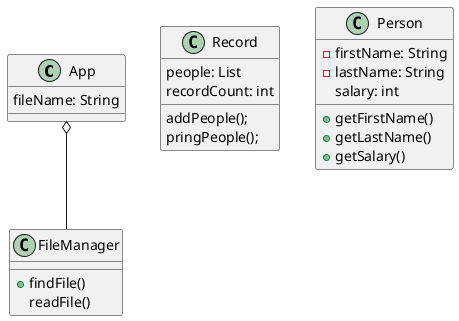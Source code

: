 @startuml
class App{
fileName: String
}
class Record{
people: List
recordCount: int
addPeople();
pringPeople();
}

class Person{
- firstName: String
- lastName: String
salary: int
+ getFirstName()
+ getLastName()
+ getSalary()
}

class FileManager{
+ findFile()
readFile()
}

App o-- FileManager
@enduml